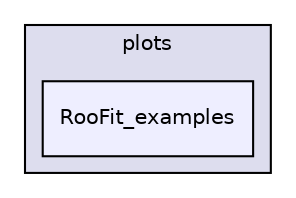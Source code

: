 digraph "RooFit_examples" {
  compound=true
  node [ fontsize="10", fontname="Helvetica"];
  edge [ labelfontsize="10", labelfontname="Helvetica"];
  subgraph clusterdir_f5a818e78c532f69294936c28c6ea257 {
    graph [ bgcolor="#ddddee", pencolor="black", label="plots" fontname="Helvetica", fontsize="10", URL="dir_f5a818e78c532f69294936c28c6ea257.html"]
  dir_f53a4c51863e9953c5ab580e3275e47f [shape=box, label="RooFit_examples", style="filled", fillcolor="#eeeeff", pencolor="black", URL="dir_f53a4c51863e9953c5ab580e3275e47f.html"];
  }
}
